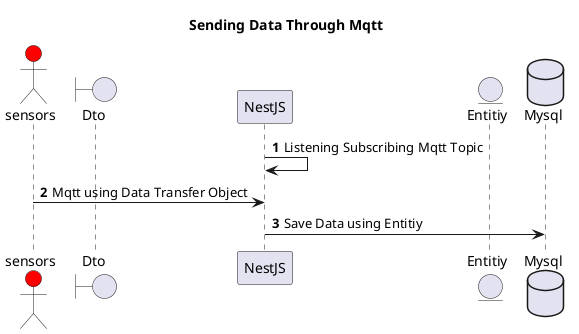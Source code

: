 @startuml
title Sending Data Through Mqtt
actor sensors #red
boundary Dto
entity Entitiy
database Mysql

autonumber
participant Dto
NestJS -> NestJS : Listening Subscribing Mqtt Topic
sensors -> NestJS: Mqtt using Data Transfer Object
participant Entitiy
NestJS -> Mysql : Save Data using Entitiy
participant Mysql

@enduml